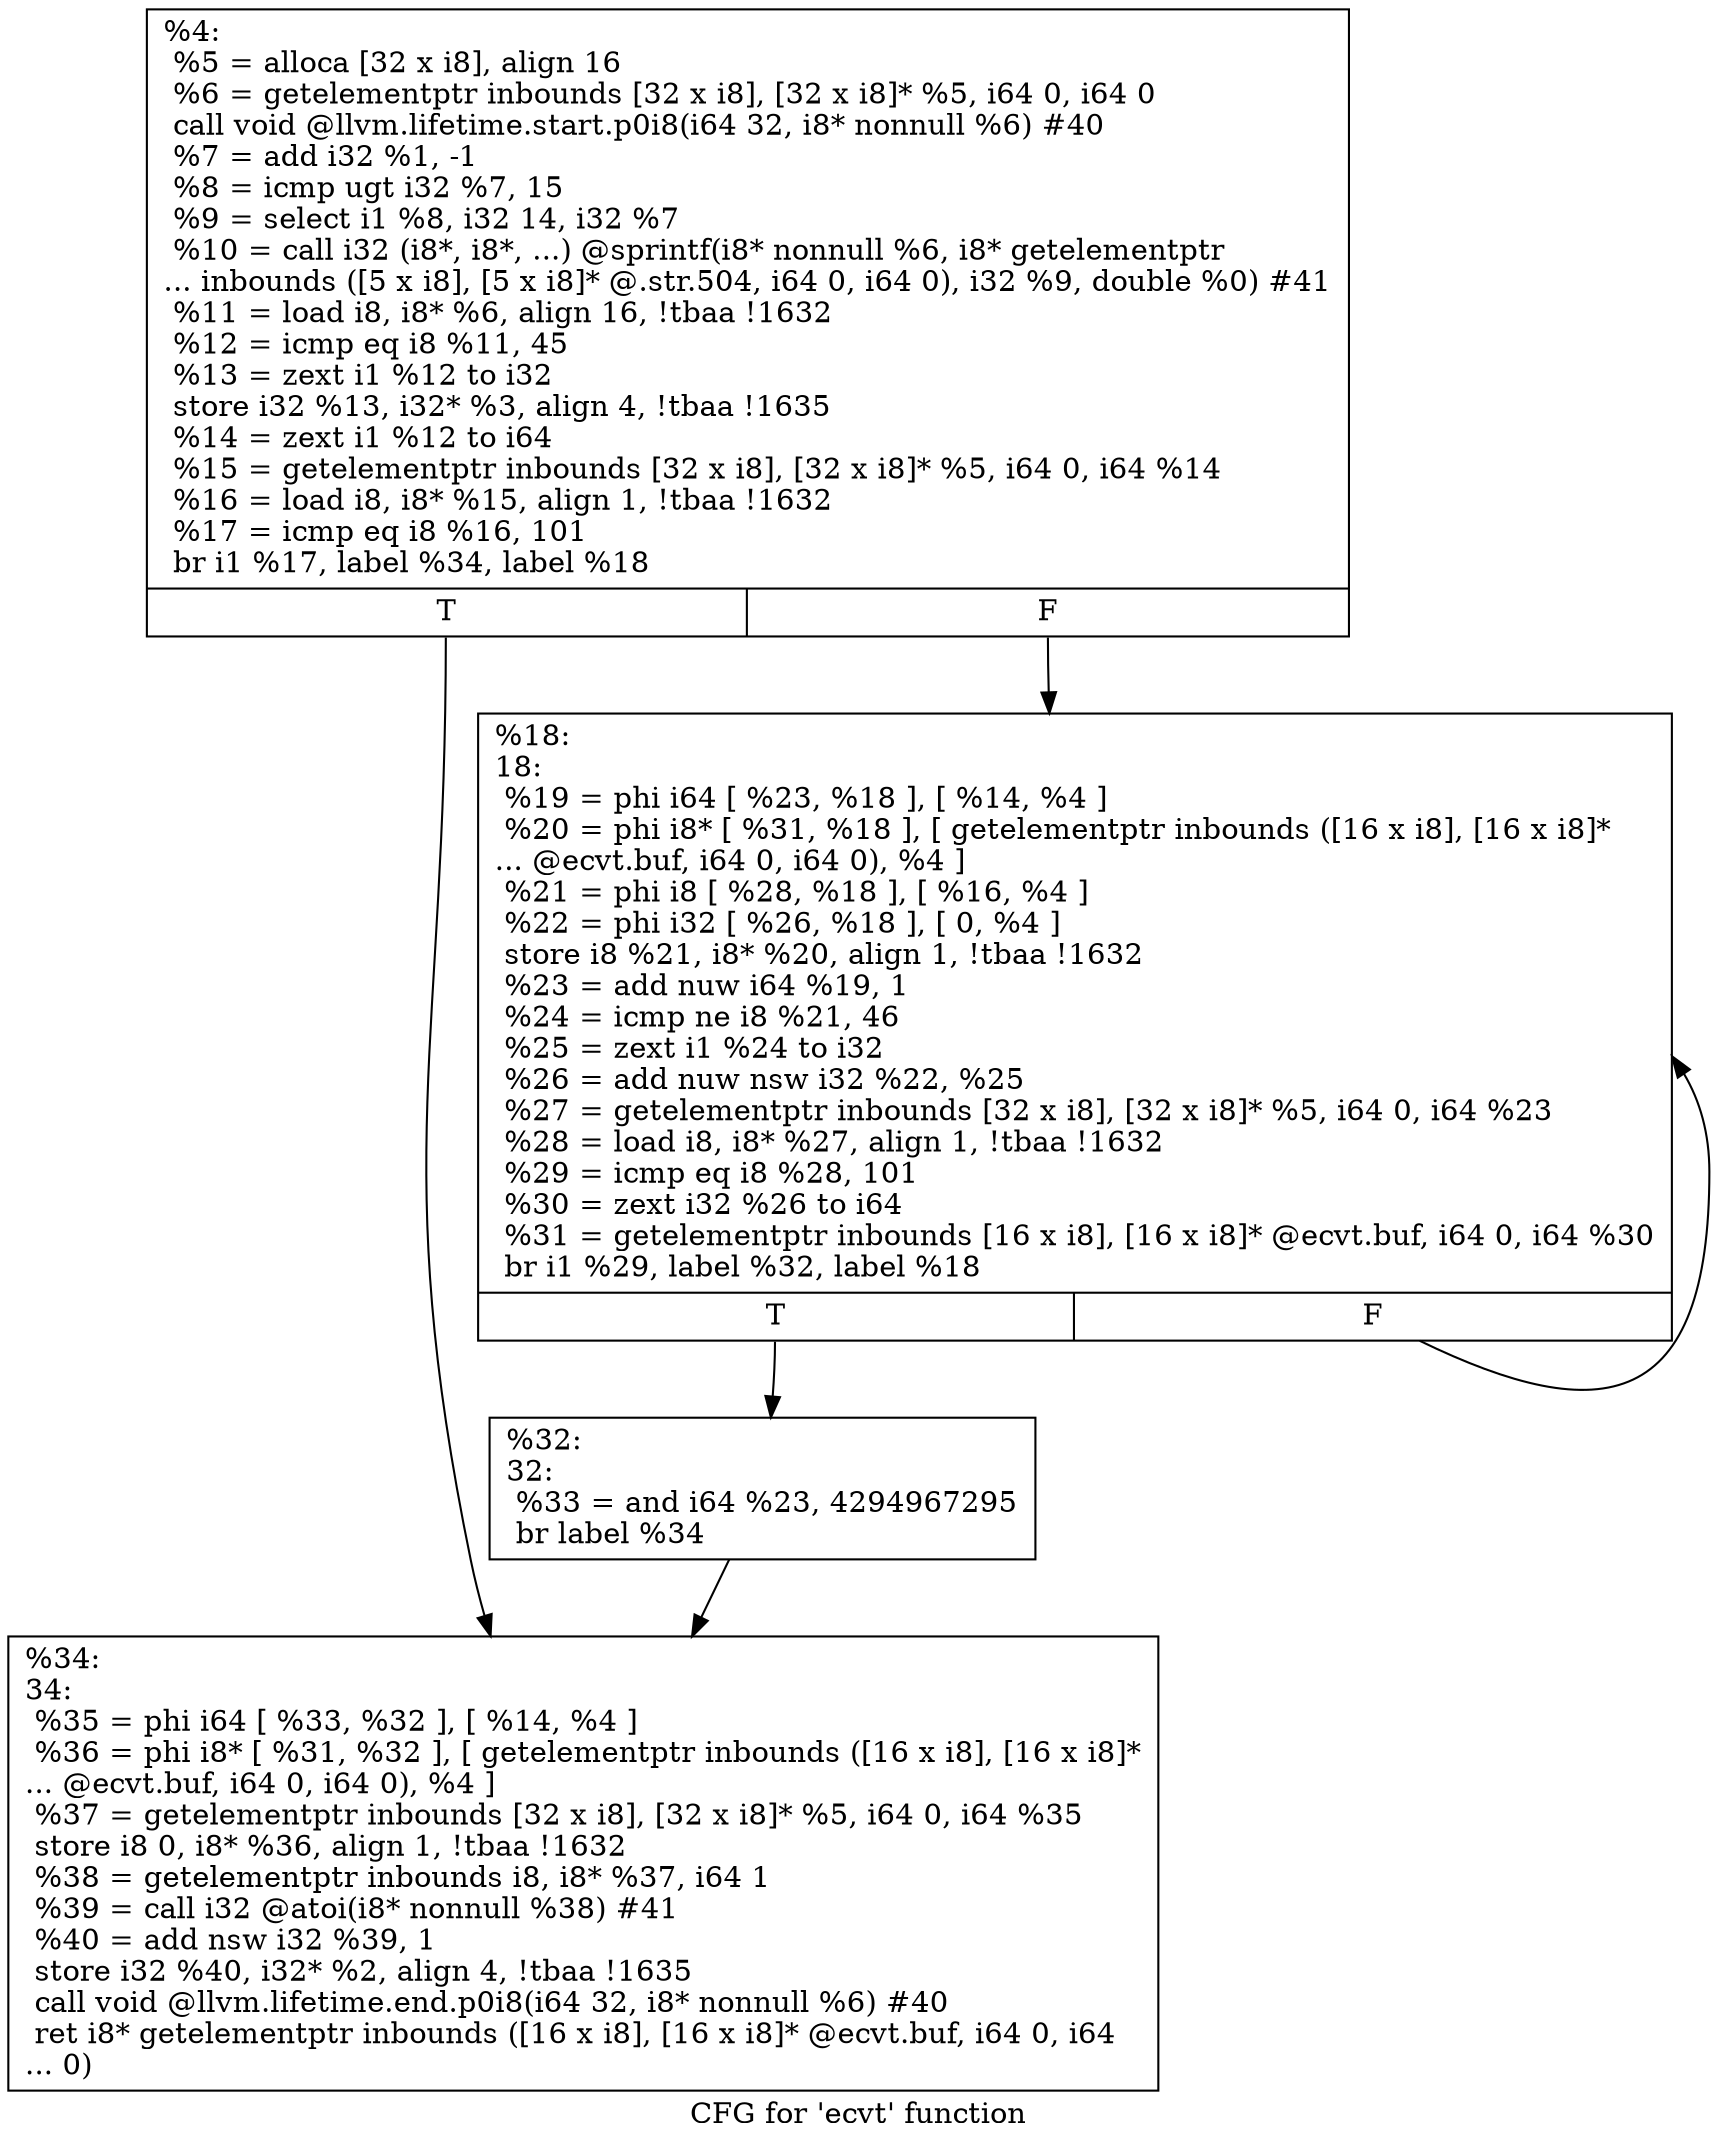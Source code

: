 digraph "CFG for 'ecvt' function" {
	label="CFG for 'ecvt' function";

	Node0x1be5100 [shape=record,label="{%4:\l  %5 = alloca [32 x i8], align 16\l  %6 = getelementptr inbounds [32 x i8], [32 x i8]* %5, i64 0, i64 0\l  call void @llvm.lifetime.start.p0i8(i64 32, i8* nonnull %6) #40\l  %7 = add i32 %1, -1\l  %8 = icmp ugt i32 %7, 15\l  %9 = select i1 %8, i32 14, i32 %7\l  %10 = call i32 (i8*, i8*, ...) @sprintf(i8* nonnull %6, i8* getelementptr\l... inbounds ([5 x i8], [5 x i8]* @.str.504, i64 0, i64 0), i32 %9, double %0) #41\l  %11 = load i8, i8* %6, align 16, !tbaa !1632\l  %12 = icmp eq i8 %11, 45\l  %13 = zext i1 %12 to i32\l  store i32 %13, i32* %3, align 4, !tbaa !1635\l  %14 = zext i1 %12 to i64\l  %15 = getelementptr inbounds [32 x i8], [32 x i8]* %5, i64 0, i64 %14\l  %16 = load i8, i8* %15, align 1, !tbaa !1632\l  %17 = icmp eq i8 %16, 101\l  br i1 %17, label %34, label %18\l|{<s0>T|<s1>F}}"];
	Node0x1be5100:s0 -> Node0x1be52d0;
	Node0x1be5100:s1 -> Node0x1be5230;
	Node0x1be5230 [shape=record,label="{%18:\l18:                                               \l  %19 = phi i64 [ %23, %18 ], [ %14, %4 ]\l  %20 = phi i8* [ %31, %18 ], [ getelementptr inbounds ([16 x i8], [16 x i8]*\l... @ecvt.buf, i64 0, i64 0), %4 ]\l  %21 = phi i8 [ %28, %18 ], [ %16, %4 ]\l  %22 = phi i32 [ %26, %18 ], [ 0, %4 ]\l  store i8 %21, i8* %20, align 1, !tbaa !1632\l  %23 = add nuw i64 %19, 1\l  %24 = icmp ne i8 %21, 46\l  %25 = zext i1 %24 to i32\l  %26 = add nuw nsw i32 %22, %25\l  %27 = getelementptr inbounds [32 x i8], [32 x i8]* %5, i64 0, i64 %23\l  %28 = load i8, i8* %27, align 1, !tbaa !1632\l  %29 = icmp eq i8 %28, 101\l  %30 = zext i32 %26 to i64\l  %31 = getelementptr inbounds [16 x i8], [16 x i8]* @ecvt.buf, i64 0, i64 %30\l  br i1 %29, label %32, label %18\l|{<s0>T|<s1>F}}"];
	Node0x1be5230:s0 -> Node0x1be5280;
	Node0x1be5230:s1 -> Node0x1be5230;
	Node0x1be5280 [shape=record,label="{%32:\l32:                                               \l  %33 = and i64 %23, 4294967295\l  br label %34\l}"];
	Node0x1be5280 -> Node0x1be52d0;
	Node0x1be52d0 [shape=record,label="{%34:\l34:                                               \l  %35 = phi i64 [ %33, %32 ], [ %14, %4 ]\l  %36 = phi i8* [ %31, %32 ], [ getelementptr inbounds ([16 x i8], [16 x i8]*\l... @ecvt.buf, i64 0, i64 0), %4 ]\l  %37 = getelementptr inbounds [32 x i8], [32 x i8]* %5, i64 0, i64 %35\l  store i8 0, i8* %36, align 1, !tbaa !1632\l  %38 = getelementptr inbounds i8, i8* %37, i64 1\l  %39 = call i32 @atoi(i8* nonnull %38) #41\l  %40 = add nsw i32 %39, 1\l  store i32 %40, i32* %2, align 4, !tbaa !1635\l  call void @llvm.lifetime.end.p0i8(i64 32, i8* nonnull %6) #40\l  ret i8* getelementptr inbounds ([16 x i8], [16 x i8]* @ecvt.buf, i64 0, i64\l... 0)\l}"];
}
